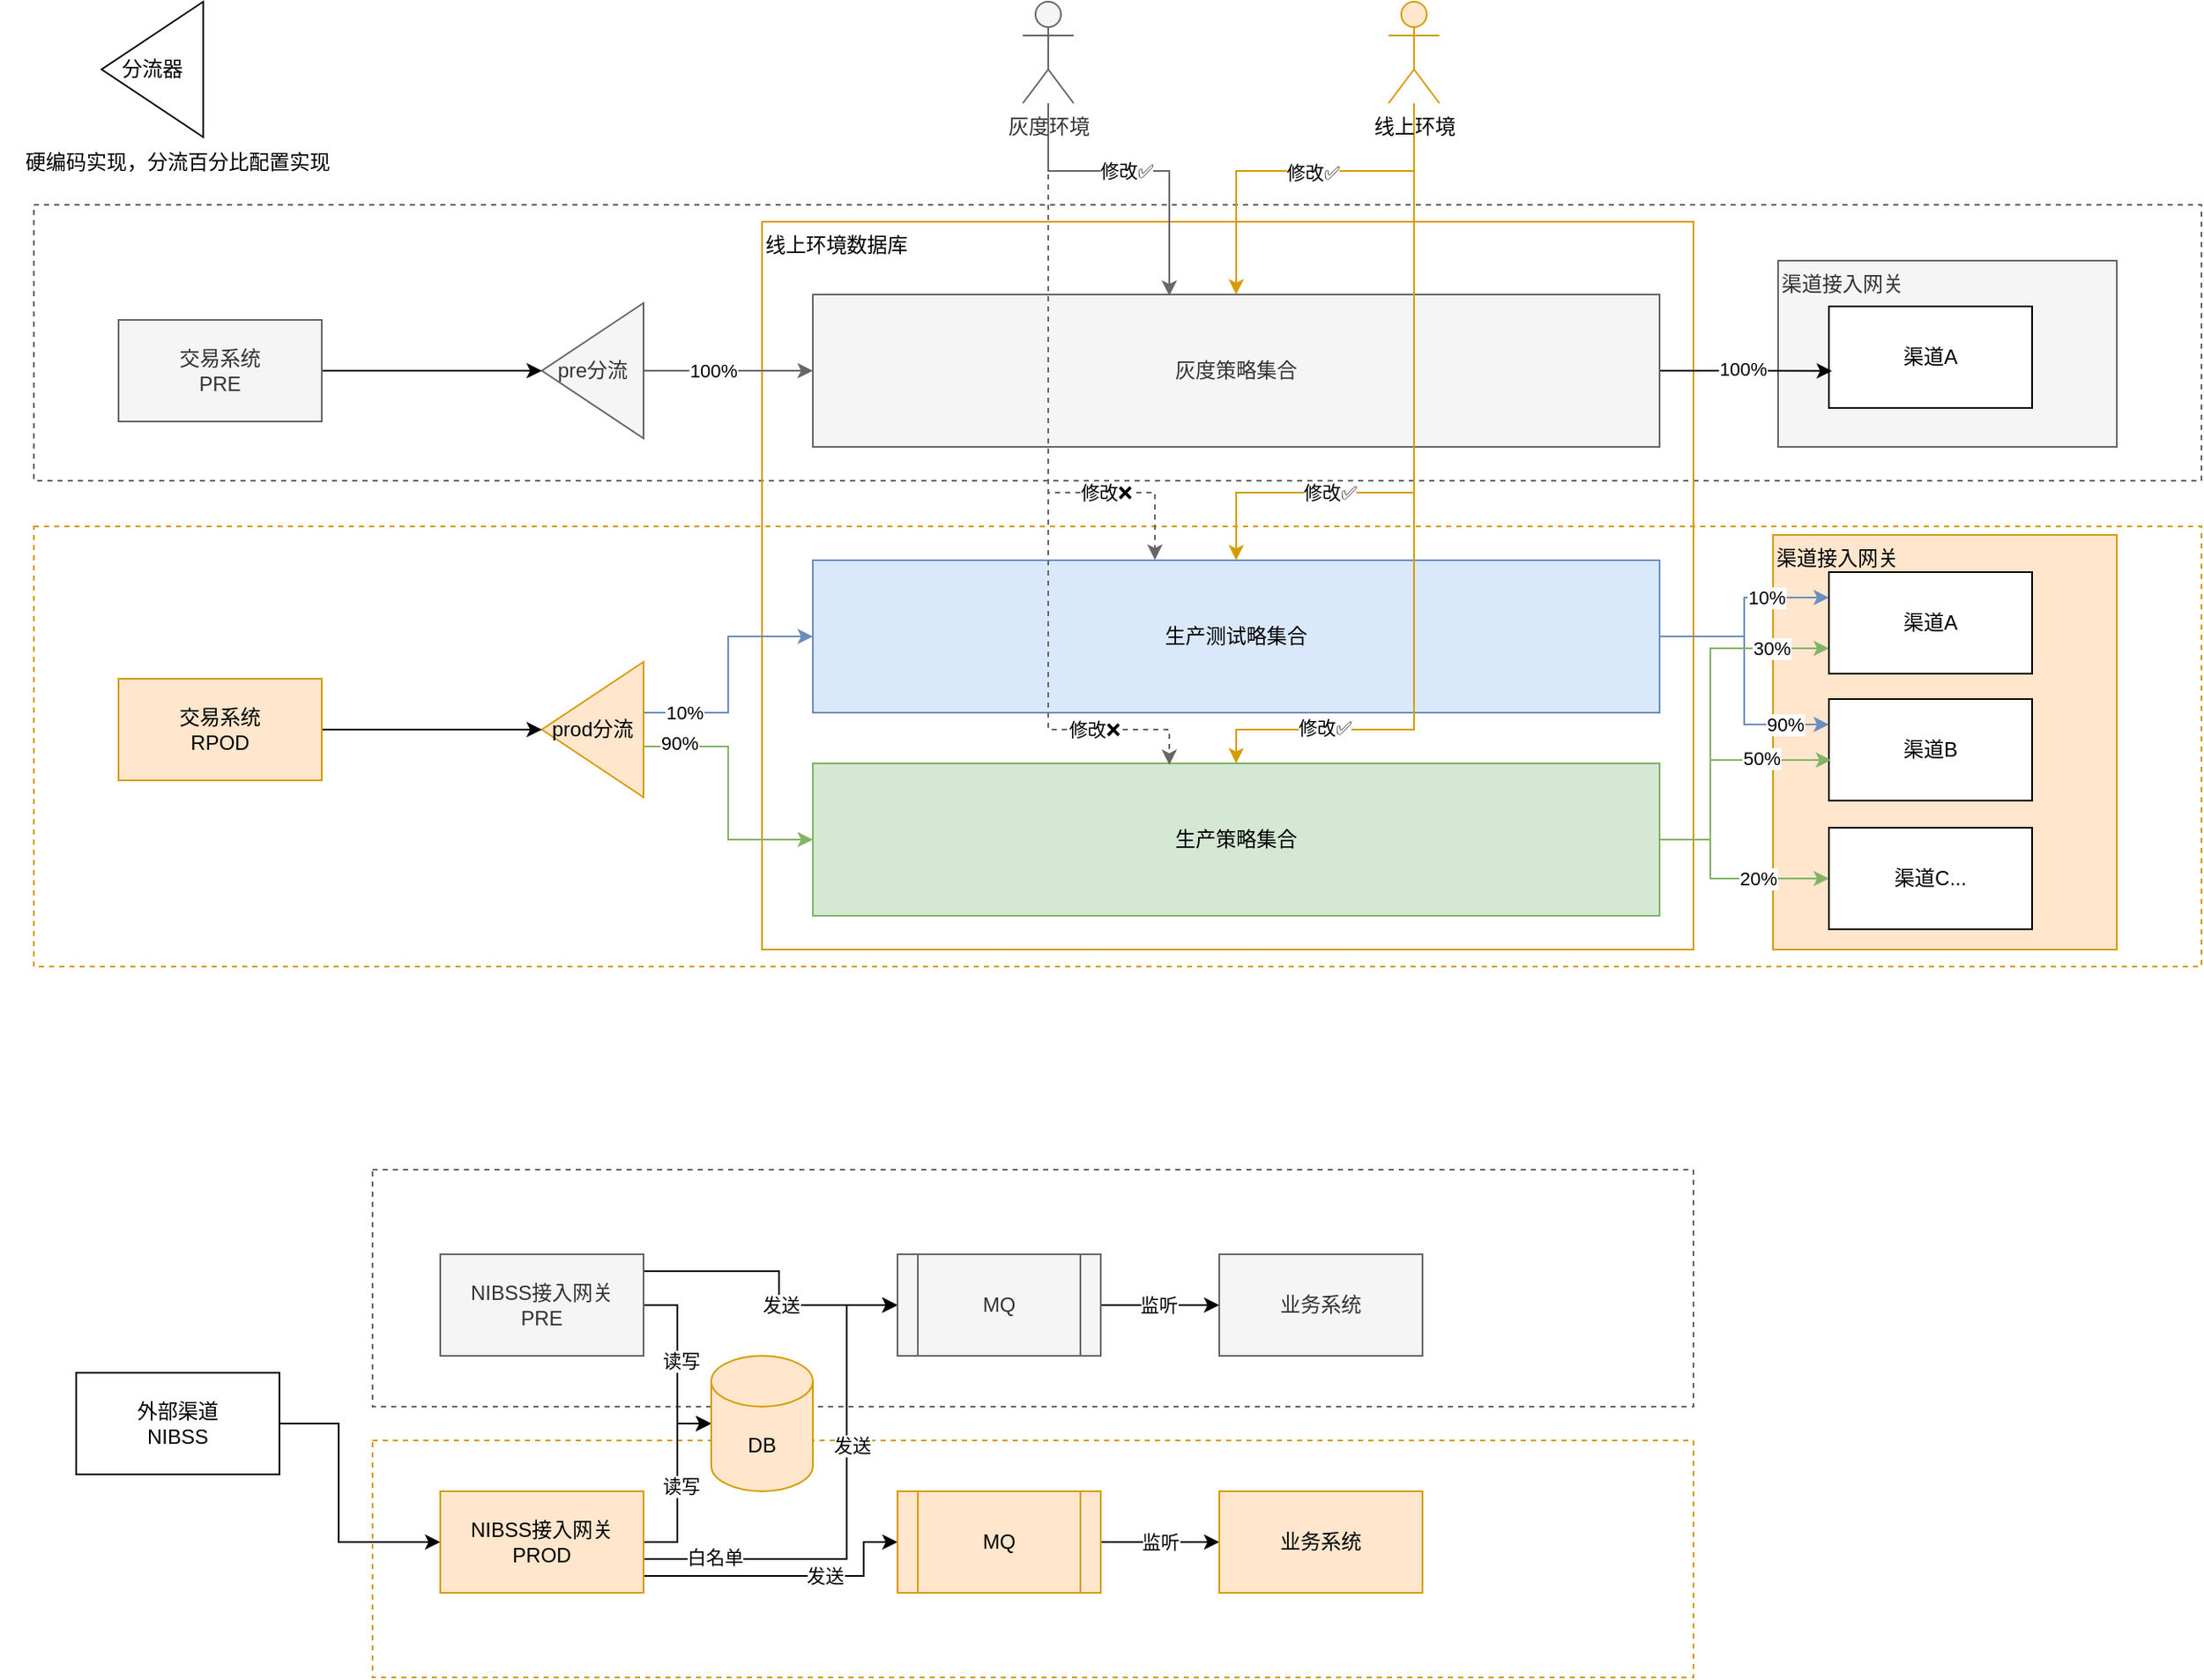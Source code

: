 <mxfile version="21.3.7" type="github">
  <diagram name="第 1 页" id="RpmNpa6aMW6kkdaHFz4-">
    <mxGraphModel dx="1832" dy="643" grid="1" gridSize="10" guides="1" tooltips="1" connect="1" arrows="1" fold="1" page="1" pageScale="1" pageWidth="827" pageHeight="1169" math="0" shadow="0">
      <root>
        <mxCell id="0" />
        <mxCell id="1" parent="0" />
        <mxCell id="86y4gmRjR3lS70lZ-zlJ-80" value="" style="rounded=0;whiteSpace=wrap;html=1;fillColor=none;strokeColor=#d79b00;dashed=1;" vertex="1" parent="1">
          <mxGeometry y="920" width="780" height="140" as="geometry" />
        </mxCell>
        <mxCell id="86y4gmRjR3lS70lZ-zlJ-97" value="" style="rounded=0;whiteSpace=wrap;html=1;fillColor=none;strokeColor=#666666;dashed=1;fontColor=#333333;" vertex="1" parent="1">
          <mxGeometry y="760" width="780" height="140" as="geometry" />
        </mxCell>
        <mxCell id="86y4gmRjR3lS70lZ-zlJ-76" value="" style="rounded=0;whiteSpace=wrap;html=1;fillColor=none;strokeColor=#666666;dashed=1;fontColor=#333333;" vertex="1" parent="1">
          <mxGeometry x="-200" y="190" width="1280" height="163" as="geometry" />
        </mxCell>
        <mxCell id="86y4gmRjR3lS70lZ-zlJ-73" value="" style="rounded=0;whiteSpace=wrap;html=1;fillColor=none;strokeColor=#D79B00;dashed=1;" vertex="1" parent="1">
          <mxGeometry x="-200" y="380" width="1280" height="260" as="geometry" />
        </mxCell>
        <mxCell id="86y4gmRjR3lS70lZ-zlJ-58" value="渠道接入网关" style="rounded=0;whiteSpace=wrap;html=1;fillColor=#ffe6cc;strokeColor=#d79b00;align=left;verticalAlign=top;" vertex="1" parent="1">
          <mxGeometry x="827" y="385" width="203" height="245" as="geometry" />
        </mxCell>
        <mxCell id="86y4gmRjR3lS70lZ-zlJ-39" value="渠道接入网关" style="rounded=0;whiteSpace=wrap;html=1;fillColor=#f5f5f5;strokeColor=#666666;align=left;verticalAlign=top;fontColor=#333333;" vertex="1" parent="1">
          <mxGeometry x="830" y="223" width="200" height="110" as="geometry" />
        </mxCell>
        <mxCell id="86y4gmRjR3lS70lZ-zlJ-41" value="渠道A" style="rounded=0;whiteSpace=wrap;html=1;" vertex="1" parent="1">
          <mxGeometry x="860" y="250" width="120" height="60" as="geometry" />
        </mxCell>
        <mxCell id="86y4gmRjR3lS70lZ-zlJ-42" value="渠道A" style="rounded=0;whiteSpace=wrap;html=1;" vertex="1" parent="1">
          <mxGeometry x="860" y="407" width="120" height="60" as="geometry" />
        </mxCell>
        <mxCell id="86y4gmRjR3lS70lZ-zlJ-43" value="渠道B" style="rounded=0;whiteSpace=wrap;html=1;" vertex="1" parent="1">
          <mxGeometry x="860" y="482" width="120" height="60" as="geometry" />
        </mxCell>
        <mxCell id="86y4gmRjR3lS70lZ-zlJ-44" value="渠道C..." style="rounded=0;whiteSpace=wrap;html=1;" vertex="1" parent="1">
          <mxGeometry x="860" y="558" width="120" height="60" as="geometry" />
        </mxCell>
        <mxCell id="86y4gmRjR3lS70lZ-zlJ-2" value="线上环境数据库" style="rounded=0;whiteSpace=wrap;html=1;fillColor=none;align=left;verticalAlign=top;strokeColor=#d79b00;gradientColor=none;" vertex="1" parent="1">
          <mxGeometry x="230" y="200" width="550" height="430" as="geometry" />
        </mxCell>
        <mxCell id="86y4gmRjR3lS70lZ-zlJ-60" style="edgeStyle=orthogonalEdgeStyle;rounded=0;orthogonalLoop=1;jettySize=auto;html=1;entryX=0.015;entryY=0.636;entryDx=0;entryDy=0;entryPerimeter=0;" edge="1" parent="1" source="86y4gmRjR3lS70lZ-zlJ-5" target="86y4gmRjR3lS70lZ-zlJ-41">
          <mxGeometry relative="1" as="geometry" />
        </mxCell>
        <mxCell id="86y4gmRjR3lS70lZ-zlJ-61" value="100%" style="edgeLabel;html=1;align=center;verticalAlign=middle;resizable=0;points=[];" vertex="1" connectable="0" parent="86y4gmRjR3lS70lZ-zlJ-60">
          <mxGeometry x="-0.019" y="1" relative="1" as="geometry">
            <mxPoint x="-1" as="offset" />
          </mxGeometry>
        </mxCell>
        <mxCell id="86y4gmRjR3lS70lZ-zlJ-5" value="灰度策略集合" style="rounded=0;whiteSpace=wrap;html=1;fillColor=#f5f5f5;fontColor=#333333;strokeColor=#666666;" vertex="1" parent="1">
          <mxGeometry x="260" y="243" width="500" height="90" as="geometry" />
        </mxCell>
        <mxCell id="86y4gmRjR3lS70lZ-zlJ-62" style="edgeStyle=orthogonalEdgeStyle;rounded=0;orthogonalLoop=1;jettySize=auto;html=1;entryX=0;entryY=0.25;entryDx=0;entryDy=0;fillColor=#dae8fc;strokeColor=#6c8ebf;" edge="1" parent="1" source="86y4gmRjR3lS70lZ-zlJ-6" target="86y4gmRjR3lS70lZ-zlJ-42">
          <mxGeometry relative="1" as="geometry" />
        </mxCell>
        <mxCell id="86y4gmRjR3lS70lZ-zlJ-64" value="10%" style="edgeLabel;html=1;align=center;verticalAlign=middle;resizable=0;points=[];" vertex="1" connectable="0" parent="86y4gmRjR3lS70lZ-zlJ-62">
          <mxGeometry x="0.4" relative="1" as="geometry">
            <mxPoint as="offset" />
          </mxGeometry>
        </mxCell>
        <mxCell id="86y4gmRjR3lS70lZ-zlJ-63" style="edgeStyle=orthogonalEdgeStyle;rounded=0;orthogonalLoop=1;jettySize=auto;html=1;entryX=0;entryY=0.25;entryDx=0;entryDy=0;fillColor=#dae8fc;strokeColor=#6c8ebf;" edge="1" parent="1" source="86y4gmRjR3lS70lZ-zlJ-6" target="86y4gmRjR3lS70lZ-zlJ-43">
          <mxGeometry relative="1" as="geometry" />
        </mxCell>
        <mxCell id="86y4gmRjR3lS70lZ-zlJ-65" value="90%" style="edgeLabel;html=1;align=center;verticalAlign=middle;resizable=0;points=[];" vertex="1" connectable="0" parent="86y4gmRjR3lS70lZ-zlJ-63">
          <mxGeometry x="0.659" relative="1" as="geometry">
            <mxPoint as="offset" />
          </mxGeometry>
        </mxCell>
        <mxCell id="86y4gmRjR3lS70lZ-zlJ-6" value="生产测试略集合" style="rounded=0;whiteSpace=wrap;html=1;fillColor=#dae8fc;strokeColor=#6c8ebf;" vertex="1" parent="1">
          <mxGeometry x="260" y="400" width="500" height="90" as="geometry" />
        </mxCell>
        <mxCell id="86y4gmRjR3lS70lZ-zlJ-67" style="edgeStyle=orthogonalEdgeStyle;rounded=0;orthogonalLoop=1;jettySize=auto;html=1;entryX=0;entryY=0.75;entryDx=0;entryDy=0;fillColor=#d5e8d4;strokeColor=#82b366;" edge="1" parent="1" source="86y4gmRjR3lS70lZ-zlJ-7" target="86y4gmRjR3lS70lZ-zlJ-42">
          <mxGeometry relative="1" as="geometry">
            <Array as="points">
              <mxPoint x="790" y="565" />
              <mxPoint x="790" y="452" />
            </Array>
          </mxGeometry>
        </mxCell>
        <mxCell id="86y4gmRjR3lS70lZ-zlJ-70" value="30%" style="edgeLabel;html=1;align=center;verticalAlign=middle;resizable=0;points=[];" vertex="1" connectable="0" parent="86y4gmRjR3lS70lZ-zlJ-67">
          <mxGeometry x="0.679" relative="1" as="geometry">
            <mxPoint as="offset" />
          </mxGeometry>
        </mxCell>
        <mxCell id="86y4gmRjR3lS70lZ-zlJ-68" style="edgeStyle=orthogonalEdgeStyle;rounded=0;orthogonalLoop=1;jettySize=auto;html=1;entryX=0.011;entryY=0.6;entryDx=0;entryDy=0;entryPerimeter=0;fillColor=#d5e8d4;strokeColor=#82b366;" edge="1" parent="1" source="86y4gmRjR3lS70lZ-zlJ-7" target="86y4gmRjR3lS70lZ-zlJ-43">
          <mxGeometry relative="1" as="geometry">
            <Array as="points">
              <mxPoint x="790" y="565" />
              <mxPoint x="790" y="518" />
            </Array>
          </mxGeometry>
        </mxCell>
        <mxCell id="86y4gmRjR3lS70lZ-zlJ-71" value="50%" style="edgeLabel;html=1;align=center;verticalAlign=middle;resizable=0;points=[];" vertex="1" connectable="0" parent="86y4gmRjR3lS70lZ-zlJ-68">
          <mxGeometry x="0.437" y="1" relative="1" as="geometry">
            <mxPoint as="offset" />
          </mxGeometry>
        </mxCell>
        <mxCell id="86y4gmRjR3lS70lZ-zlJ-69" style="edgeStyle=orthogonalEdgeStyle;rounded=0;orthogonalLoop=1;jettySize=auto;html=1;entryX=0;entryY=0.5;entryDx=0;entryDy=0;fillColor=#d5e8d4;strokeColor=#82b366;" edge="1" parent="1" source="86y4gmRjR3lS70lZ-zlJ-7" target="86y4gmRjR3lS70lZ-zlJ-44">
          <mxGeometry relative="1" as="geometry">
            <Array as="points">
              <mxPoint x="790" y="565" />
              <mxPoint x="790" y="588" />
            </Array>
          </mxGeometry>
        </mxCell>
        <mxCell id="86y4gmRjR3lS70lZ-zlJ-72" value="20%" style="edgeLabel;html=1;align=center;verticalAlign=middle;resizable=0;points=[];" vertex="1" connectable="0" parent="86y4gmRjR3lS70lZ-zlJ-69">
          <mxGeometry x="0.315" relative="1" as="geometry">
            <mxPoint as="offset" />
          </mxGeometry>
        </mxCell>
        <mxCell id="86y4gmRjR3lS70lZ-zlJ-7" value="生产策略集合" style="rounded=0;whiteSpace=wrap;html=1;fillColor=#d5e8d4;strokeColor=#82b366;" vertex="1" parent="1">
          <mxGeometry x="260" y="520" width="500" height="90" as="geometry" />
        </mxCell>
        <mxCell id="86y4gmRjR3lS70lZ-zlJ-9" style="edgeStyle=orthogonalEdgeStyle;rounded=0;orthogonalLoop=1;jettySize=auto;html=1;entryX=0;entryY=0.5;entryDx=0;entryDy=0;fillColor=#dae8fc;strokeColor=#6c8ebf;" edge="1" parent="1" source="86y4gmRjR3lS70lZ-zlJ-1" target="86y4gmRjR3lS70lZ-zlJ-6">
          <mxGeometry relative="1" as="geometry">
            <Array as="points">
              <mxPoint x="210" y="490" />
              <mxPoint x="210" y="445" />
            </Array>
          </mxGeometry>
        </mxCell>
        <mxCell id="86y4gmRjR3lS70lZ-zlJ-28" value="10%" style="edgeLabel;html=1;align=center;verticalAlign=middle;resizable=0;points=[];" vertex="1" connectable="0" parent="86y4gmRjR3lS70lZ-zlJ-9">
          <mxGeometry x="-0.673" relative="1" as="geometry">
            <mxPoint as="offset" />
          </mxGeometry>
        </mxCell>
        <mxCell id="86y4gmRjR3lS70lZ-zlJ-10" style="edgeStyle=orthogonalEdgeStyle;rounded=0;orthogonalLoop=1;jettySize=auto;html=1;entryX=0;entryY=0.5;entryDx=0;entryDy=0;fillColor=#d5e8d4;strokeColor=#82b366;" edge="1" parent="1" source="86y4gmRjR3lS70lZ-zlJ-1" target="86y4gmRjR3lS70lZ-zlJ-7">
          <mxGeometry relative="1" as="geometry">
            <Array as="points">
              <mxPoint x="210" y="510" />
              <mxPoint x="210" y="565" />
            </Array>
          </mxGeometry>
        </mxCell>
        <mxCell id="86y4gmRjR3lS70lZ-zlJ-29" value="90%" style="edgeLabel;html=1;align=center;verticalAlign=middle;resizable=0;points=[];" vertex="1" connectable="0" parent="86y4gmRjR3lS70lZ-zlJ-10">
          <mxGeometry x="-0.738" y="2" relative="1" as="geometry">
            <mxPoint as="offset" />
          </mxGeometry>
        </mxCell>
        <mxCell id="86y4gmRjR3lS70lZ-zlJ-1" value="prod分流" style="triangle;whiteSpace=wrap;html=1;direction=west;fillColor=#ffe6cc;strokeColor=#d79b00;" vertex="1" parent="1">
          <mxGeometry x="100" y="460" width="60" height="80" as="geometry" />
        </mxCell>
        <mxCell id="86y4gmRjR3lS70lZ-zlJ-12" style="edgeStyle=orthogonalEdgeStyle;rounded=0;orthogonalLoop=1;jettySize=auto;html=1;entryX=0;entryY=0.5;entryDx=0;entryDy=0;fillColor=#f5f5f5;strokeColor=#666666;" edge="1" parent="1" source="86y4gmRjR3lS70lZ-zlJ-11" target="86y4gmRjR3lS70lZ-zlJ-5">
          <mxGeometry relative="1" as="geometry">
            <Array as="points">
              <mxPoint x="190" y="288" />
              <mxPoint x="190" y="288" />
            </Array>
          </mxGeometry>
        </mxCell>
        <mxCell id="86y4gmRjR3lS70lZ-zlJ-30" value="100%" style="edgeLabel;html=1;align=center;verticalAlign=middle;resizable=0;points=[];" vertex="1" connectable="0" parent="86y4gmRjR3lS70lZ-zlJ-12">
          <mxGeometry x="-0.608" y="1" relative="1" as="geometry">
            <mxPoint x="21" y="1" as="offset" />
          </mxGeometry>
        </mxCell>
        <mxCell id="86y4gmRjR3lS70lZ-zlJ-11" value="pre分流" style="triangle;whiteSpace=wrap;html=1;direction=west;fillColor=#f5f5f5;strokeColor=#666666;fontColor=#333333;" vertex="1" parent="1">
          <mxGeometry x="100" y="248" width="60" height="80" as="geometry" />
        </mxCell>
        <mxCell id="86y4gmRjR3lS70lZ-zlJ-20" style="edgeStyle=orthogonalEdgeStyle;rounded=0;orthogonalLoop=1;jettySize=auto;html=1;entryX=0.421;entryY=0.008;entryDx=0;entryDy=0;entryPerimeter=0;fillColor=#f5f5f5;strokeColor=#666666;" edge="1" parent="1" source="86y4gmRjR3lS70lZ-zlJ-15" target="86y4gmRjR3lS70lZ-zlJ-5">
          <mxGeometry relative="1" as="geometry">
            <mxPoint x="470" y="240" as="targetPoint" />
            <Array as="points">
              <mxPoint x="399" y="170" />
              <mxPoint x="470" y="170" />
            </Array>
          </mxGeometry>
        </mxCell>
        <mxCell id="86y4gmRjR3lS70lZ-zlJ-21" value="修改✅" style="edgeLabel;html=1;align=center;verticalAlign=middle;resizable=0;points=[];" vertex="1" connectable="0" parent="86y4gmRjR3lS70lZ-zlJ-20">
          <mxGeometry x="-0.355" relative="1" as="geometry">
            <mxPoint x="26" as="offset" />
          </mxGeometry>
        </mxCell>
        <mxCell id="86y4gmRjR3lS70lZ-zlJ-26" style="edgeStyle=orthogonalEdgeStyle;rounded=0;orthogonalLoop=1;jettySize=auto;html=1;dashed=1;entryX=0.404;entryY=-0.003;entryDx=0;entryDy=0;entryPerimeter=0;fillColor=#f5f5f5;strokeColor=#666666;" edge="1" parent="1" source="86y4gmRjR3lS70lZ-zlJ-15" target="86y4gmRjR3lS70lZ-zlJ-6">
          <mxGeometry relative="1" as="geometry">
            <mxPoint x="460" y="380" as="targetPoint" />
            <Array as="points">
              <mxPoint x="399" y="360" />
              <mxPoint x="462" y="360" />
            </Array>
          </mxGeometry>
        </mxCell>
        <mxCell id="86y4gmRjR3lS70lZ-zlJ-27" value="修改❌" style="edgeLabel;html=1;align=center;verticalAlign=middle;resizable=0;points=[];" vertex="1" connectable="0" parent="86y4gmRjR3lS70lZ-zlJ-26">
          <mxGeometry x="0.503" relative="1" as="geometry">
            <mxPoint x="14" as="offset" />
          </mxGeometry>
        </mxCell>
        <mxCell id="86y4gmRjR3lS70lZ-zlJ-74" style="edgeStyle=orthogonalEdgeStyle;rounded=0;orthogonalLoop=1;jettySize=auto;html=1;entryX=0.421;entryY=0.01;entryDx=0;entryDy=0;entryPerimeter=0;dashed=1;fillColor=#f5f5f5;strokeColor=#666666;" edge="1" parent="1" source="86y4gmRjR3lS70lZ-zlJ-15" target="86y4gmRjR3lS70lZ-zlJ-7">
          <mxGeometry relative="1" as="geometry">
            <Array as="points">
              <mxPoint x="399" y="500" />
              <mxPoint x="470" y="500" />
            </Array>
          </mxGeometry>
        </mxCell>
        <mxCell id="86y4gmRjR3lS70lZ-zlJ-75" value="修改❌" style="edgeLabel;html=1;align=center;verticalAlign=middle;resizable=0;points=[];" vertex="1" connectable="0" parent="86y4gmRjR3lS70lZ-zlJ-74">
          <mxGeometry x="0.715" relative="1" as="geometry">
            <mxPoint as="offset" />
          </mxGeometry>
        </mxCell>
        <mxCell id="86y4gmRjR3lS70lZ-zlJ-15" value="灰度环境" style="shape=umlActor;verticalLabelPosition=bottom;verticalAlign=top;html=1;outlineConnect=0;fillColor=#f5f5f5;fontColor=#333333;strokeColor=#666666;" vertex="1" parent="1">
          <mxGeometry x="384" y="70" width="30" height="60" as="geometry" />
        </mxCell>
        <mxCell id="86y4gmRjR3lS70lZ-zlJ-17" style="edgeStyle=orthogonalEdgeStyle;rounded=0;orthogonalLoop=1;jettySize=auto;html=1;entryX=0.5;entryY=0;entryDx=0;entryDy=0;fillColor=#ffe6cc;strokeColor=#d79b00;" edge="1" parent="1" source="86y4gmRjR3lS70lZ-zlJ-16" target="86y4gmRjR3lS70lZ-zlJ-5">
          <mxGeometry relative="1" as="geometry">
            <Array as="points">
              <mxPoint x="615" y="170" />
              <mxPoint x="510" y="170" />
            </Array>
          </mxGeometry>
        </mxCell>
        <mxCell id="86y4gmRjR3lS70lZ-zlJ-18" value="修改✅" style="edgeLabel;html=1;align=center;verticalAlign=middle;resizable=0;points=[];" vertex="1" connectable="0" parent="86y4gmRjR3lS70lZ-zlJ-17">
          <mxGeometry x="-0.082" y="1" relative="1" as="geometry">
            <mxPoint as="offset" />
          </mxGeometry>
        </mxCell>
        <mxCell id="86y4gmRjR3lS70lZ-zlJ-22" style="edgeStyle=orthogonalEdgeStyle;rounded=0;orthogonalLoop=1;jettySize=auto;html=1;entryX=0.5;entryY=0;entryDx=0;entryDy=0;fillColor=#ffe6cc;strokeColor=#d79b00;" edge="1" parent="1" source="86y4gmRjR3lS70lZ-zlJ-16" target="86y4gmRjR3lS70lZ-zlJ-6">
          <mxGeometry relative="1" as="geometry">
            <Array as="points">
              <mxPoint x="615" y="360" />
              <mxPoint x="510" y="360" />
            </Array>
          </mxGeometry>
        </mxCell>
        <mxCell id="86y4gmRjR3lS70lZ-zlJ-23" value="修改✅" style="edgeLabel;html=1;align=center;verticalAlign=middle;resizable=0;points=[];" vertex="1" connectable="0" parent="86y4gmRjR3lS70lZ-zlJ-22">
          <mxGeometry x="0.631" relative="1" as="geometry">
            <mxPoint x="26" as="offset" />
          </mxGeometry>
        </mxCell>
        <mxCell id="86y4gmRjR3lS70lZ-zlJ-24" style="edgeStyle=orthogonalEdgeStyle;rounded=0;orthogonalLoop=1;jettySize=auto;html=1;entryX=0.5;entryY=0;entryDx=0;entryDy=0;fillColor=#ffe6cc;strokeColor=#d79b00;" edge="1" parent="1" source="86y4gmRjR3lS70lZ-zlJ-16" target="86y4gmRjR3lS70lZ-zlJ-7">
          <mxGeometry relative="1" as="geometry">
            <Array as="points">
              <mxPoint x="615" y="500" />
              <mxPoint x="510" y="500" />
            </Array>
          </mxGeometry>
        </mxCell>
        <mxCell id="86y4gmRjR3lS70lZ-zlJ-25" value="修改✅" style="edgeLabel;html=1;align=center;verticalAlign=middle;resizable=0;points=[];" vertex="1" connectable="0" parent="86y4gmRjR3lS70lZ-zlJ-24">
          <mxGeometry x="0.71" y="-1" relative="1" as="geometry">
            <mxPoint as="offset" />
          </mxGeometry>
        </mxCell>
        <mxCell id="86y4gmRjR3lS70lZ-zlJ-16" value="线上环境" style="shape=umlActor;verticalLabelPosition=bottom;verticalAlign=top;html=1;outlineConnect=0;fillColor=#ffe6cc;strokeColor=#d79b00;" vertex="1" parent="1">
          <mxGeometry x="600" y="70" width="30" height="60" as="geometry" />
        </mxCell>
        <mxCell id="86y4gmRjR3lS70lZ-zlJ-34" style="edgeStyle=orthogonalEdgeStyle;rounded=0;orthogonalLoop=1;jettySize=auto;html=1;entryX=1;entryY=0.5;entryDx=0;entryDy=0;" edge="1" parent="1" source="86y4gmRjR3lS70lZ-zlJ-32" target="86y4gmRjR3lS70lZ-zlJ-11">
          <mxGeometry relative="1" as="geometry" />
        </mxCell>
        <mxCell id="86y4gmRjR3lS70lZ-zlJ-32" value="交易系统&lt;br&gt;PRE" style="rounded=0;whiteSpace=wrap;html=1;fillColor=#f5f5f5;fontColor=#333333;strokeColor=#666666;" vertex="1" parent="1">
          <mxGeometry x="-150" y="258" width="120" height="60" as="geometry" />
        </mxCell>
        <mxCell id="86y4gmRjR3lS70lZ-zlJ-35" style="edgeStyle=orthogonalEdgeStyle;rounded=0;orthogonalLoop=1;jettySize=auto;html=1;entryX=1;entryY=0.5;entryDx=0;entryDy=0;" edge="1" parent="1" source="86y4gmRjR3lS70lZ-zlJ-33" target="86y4gmRjR3lS70lZ-zlJ-1">
          <mxGeometry relative="1" as="geometry" />
        </mxCell>
        <mxCell id="86y4gmRjR3lS70lZ-zlJ-33" value="交易系统&lt;br&gt;RPOD" style="rounded=0;whiteSpace=wrap;html=1;fillColor=#ffe6cc;strokeColor=#d79b00;" vertex="1" parent="1">
          <mxGeometry x="-150" y="470" width="120" height="60" as="geometry" />
        </mxCell>
        <mxCell id="86y4gmRjR3lS70lZ-zlJ-37" value="分流器" style="triangle;whiteSpace=wrap;html=1;direction=west;" vertex="1" parent="1">
          <mxGeometry x="-160" y="70" width="60" height="80" as="geometry" />
        </mxCell>
        <mxCell id="86y4gmRjR3lS70lZ-zlJ-38" value="硬编码实现，分流百分比配置实现" style="text;html=1;strokeColor=none;fillColor=none;align=center;verticalAlign=middle;whiteSpace=wrap;rounded=0;" vertex="1" parent="1">
          <mxGeometry x="-220" y="150" width="210" height="30" as="geometry" />
        </mxCell>
        <mxCell id="86y4gmRjR3lS70lZ-zlJ-82" style="edgeStyle=orthogonalEdgeStyle;rounded=0;orthogonalLoop=1;jettySize=auto;html=1;entryX=0;entryY=0.5;entryDx=0;entryDy=0;" edge="1" parent="1" source="86y4gmRjR3lS70lZ-zlJ-78" target="86y4gmRjR3lS70lZ-zlJ-79">
          <mxGeometry relative="1" as="geometry">
            <Array as="points">
              <mxPoint x="-20" y="910" />
              <mxPoint x="-20" y="980" />
            </Array>
          </mxGeometry>
        </mxCell>
        <mxCell id="86y4gmRjR3lS70lZ-zlJ-78" value="外部渠道&lt;br&gt;NIBSS" style="rounded=0;whiteSpace=wrap;html=1;" vertex="1" parent="1">
          <mxGeometry x="-175" y="880" width="120" height="60" as="geometry" />
        </mxCell>
        <mxCell id="86y4gmRjR3lS70lZ-zlJ-84" style="edgeStyle=orthogonalEdgeStyle;rounded=0;orthogonalLoop=1;jettySize=auto;html=1;entryX=0;entryY=0.5;entryDx=0;entryDy=0;entryPerimeter=0;" edge="1" parent="1" source="86y4gmRjR3lS70lZ-zlJ-79" target="86y4gmRjR3lS70lZ-zlJ-83">
          <mxGeometry relative="1" as="geometry" />
        </mxCell>
        <mxCell id="86y4gmRjR3lS70lZ-zlJ-89" value="读写" style="edgeLabel;html=1;align=center;verticalAlign=middle;resizable=0;points=[];" vertex="1" connectable="0" parent="86y4gmRjR3lS70lZ-zlJ-84">
          <mxGeometry x="-0.036" y="-2" relative="1" as="geometry">
            <mxPoint as="offset" />
          </mxGeometry>
        </mxCell>
        <mxCell id="86y4gmRjR3lS70lZ-zlJ-88" style="edgeStyle=orthogonalEdgeStyle;rounded=0;orthogonalLoop=1;jettySize=auto;html=1;entryX=0;entryY=0.5;entryDx=0;entryDy=0;" edge="1" parent="1" source="86y4gmRjR3lS70lZ-zlJ-79" target="86y4gmRjR3lS70lZ-zlJ-87">
          <mxGeometry relative="1" as="geometry">
            <Array as="points">
              <mxPoint x="290" y="1000" />
              <mxPoint x="290" y="980" />
            </Array>
          </mxGeometry>
        </mxCell>
        <mxCell id="86y4gmRjR3lS70lZ-zlJ-91" value="发送" style="edgeLabel;html=1;align=center;verticalAlign=middle;resizable=0;points=[];" vertex="1" connectable="0" parent="86y4gmRjR3lS70lZ-zlJ-88">
          <mxGeometry x="0.25" relative="1" as="geometry">
            <mxPoint as="offset" />
          </mxGeometry>
        </mxCell>
        <mxCell id="86y4gmRjR3lS70lZ-zlJ-94" style="edgeStyle=orthogonalEdgeStyle;rounded=0;orthogonalLoop=1;jettySize=auto;html=1;entryX=0;entryY=0.5;entryDx=0;entryDy=0;" edge="1" parent="1" source="86y4gmRjR3lS70lZ-zlJ-79" target="86y4gmRjR3lS70lZ-zlJ-86">
          <mxGeometry relative="1" as="geometry">
            <Array as="points">
              <mxPoint x="280" y="990" />
              <mxPoint x="280" y="840" />
            </Array>
          </mxGeometry>
        </mxCell>
        <mxCell id="86y4gmRjR3lS70lZ-zlJ-95" value="发送" style="edgeLabel;html=1;align=center;verticalAlign=middle;resizable=0;points=[];" vertex="1" connectable="0" parent="86y4gmRjR3lS70lZ-zlJ-94">
          <mxGeometry x="0.245" y="-3" relative="1" as="geometry">
            <mxPoint as="offset" />
          </mxGeometry>
        </mxCell>
        <mxCell id="86y4gmRjR3lS70lZ-zlJ-96" value="白名单" style="edgeLabel;html=1;align=center;verticalAlign=middle;resizable=0;points=[];" vertex="1" connectable="0" parent="86y4gmRjR3lS70lZ-zlJ-94">
          <mxGeometry x="-0.719" y="1" relative="1" as="geometry">
            <mxPoint as="offset" />
          </mxGeometry>
        </mxCell>
        <mxCell id="86y4gmRjR3lS70lZ-zlJ-79" value="NIBSS接入网关&lt;br&gt;PROD" style="rounded=0;whiteSpace=wrap;html=1;fillColor=#ffe6cc;strokeColor=#d79b00;" vertex="1" parent="1">
          <mxGeometry x="40" y="950" width="120" height="60" as="geometry" />
        </mxCell>
        <mxCell id="86y4gmRjR3lS70lZ-zlJ-85" style="edgeStyle=orthogonalEdgeStyle;rounded=0;orthogonalLoop=1;jettySize=auto;html=1;entryX=0;entryY=0.5;entryDx=0;entryDy=0;entryPerimeter=0;" edge="1" parent="1" source="86y4gmRjR3lS70lZ-zlJ-81" target="86y4gmRjR3lS70lZ-zlJ-83">
          <mxGeometry relative="1" as="geometry" />
        </mxCell>
        <mxCell id="86y4gmRjR3lS70lZ-zlJ-90" value="读写" style="edgeLabel;html=1;align=center;verticalAlign=middle;resizable=0;points=[];" vertex="1" connectable="0" parent="86y4gmRjR3lS70lZ-zlJ-85">
          <mxGeometry x="-0.048" y="2" relative="1" as="geometry">
            <mxPoint as="offset" />
          </mxGeometry>
        </mxCell>
        <mxCell id="86y4gmRjR3lS70lZ-zlJ-92" style="edgeStyle=orthogonalEdgeStyle;rounded=0;orthogonalLoop=1;jettySize=auto;html=1;entryX=0;entryY=0.5;entryDx=0;entryDy=0;" edge="1" parent="1" source="86y4gmRjR3lS70lZ-zlJ-81" target="86y4gmRjR3lS70lZ-zlJ-86">
          <mxGeometry relative="1" as="geometry">
            <Array as="points">
              <mxPoint x="240" y="820" />
              <mxPoint x="240" y="840" />
            </Array>
          </mxGeometry>
        </mxCell>
        <mxCell id="86y4gmRjR3lS70lZ-zlJ-93" value="发送" style="edgeLabel;html=1;align=center;verticalAlign=middle;resizable=0;points=[];" vertex="1" connectable="0" parent="86y4gmRjR3lS70lZ-zlJ-92">
          <mxGeometry x="0.189" relative="1" as="geometry">
            <mxPoint as="offset" />
          </mxGeometry>
        </mxCell>
        <mxCell id="86y4gmRjR3lS70lZ-zlJ-81" value="NIBSS接入网关&lt;br&gt;PRE" style="rounded=0;whiteSpace=wrap;html=1;fillColor=#f5f5f5;strokeColor=#666666;fontColor=#333333;" vertex="1" parent="1">
          <mxGeometry x="40" y="810" width="120" height="60" as="geometry" />
        </mxCell>
        <mxCell id="86y4gmRjR3lS70lZ-zlJ-83" value="DB" style="shape=cylinder3;whiteSpace=wrap;html=1;boundedLbl=1;backgroundOutline=1;size=15;fillColor=#ffe6cc;strokeColor=#d79b00;" vertex="1" parent="1">
          <mxGeometry x="200" y="870" width="60" height="80" as="geometry" />
        </mxCell>
        <mxCell id="86y4gmRjR3lS70lZ-zlJ-100" style="edgeStyle=orthogonalEdgeStyle;rounded=0;orthogonalLoop=1;jettySize=auto;html=1;entryX=0;entryY=0.5;entryDx=0;entryDy=0;" edge="1" parent="1" source="86y4gmRjR3lS70lZ-zlJ-86" target="86y4gmRjR3lS70lZ-zlJ-98">
          <mxGeometry relative="1" as="geometry" />
        </mxCell>
        <mxCell id="86y4gmRjR3lS70lZ-zlJ-101" value="监听" style="edgeLabel;html=1;align=center;verticalAlign=middle;resizable=0;points=[];" vertex="1" connectable="0" parent="86y4gmRjR3lS70lZ-zlJ-100">
          <mxGeometry x="-0.035" relative="1" as="geometry">
            <mxPoint as="offset" />
          </mxGeometry>
        </mxCell>
        <mxCell id="86y4gmRjR3lS70lZ-zlJ-86" value="MQ" style="shape=process;whiteSpace=wrap;html=1;backgroundOutline=1;fillColor=#f5f5f5;fontColor=#333333;strokeColor=#666666;" vertex="1" parent="1">
          <mxGeometry x="310" y="810" width="120" height="60" as="geometry" />
        </mxCell>
        <mxCell id="86y4gmRjR3lS70lZ-zlJ-102" style="edgeStyle=orthogonalEdgeStyle;rounded=0;orthogonalLoop=1;jettySize=auto;html=1;entryX=0;entryY=0.5;entryDx=0;entryDy=0;" edge="1" parent="1" source="86y4gmRjR3lS70lZ-zlJ-87" target="86y4gmRjR3lS70lZ-zlJ-99">
          <mxGeometry relative="1" as="geometry" />
        </mxCell>
        <mxCell id="86y4gmRjR3lS70lZ-zlJ-103" value="监听" style="edgeLabel;html=1;align=center;verticalAlign=middle;resizable=0;points=[];" vertex="1" connectable="0" parent="86y4gmRjR3lS70lZ-zlJ-102">
          <mxGeometry x="-0.013" relative="1" as="geometry">
            <mxPoint as="offset" />
          </mxGeometry>
        </mxCell>
        <mxCell id="86y4gmRjR3lS70lZ-zlJ-87" value="MQ" style="shape=process;whiteSpace=wrap;html=1;backgroundOutline=1;fillColor=#ffe6cc;strokeColor=#d79b00;" vertex="1" parent="1">
          <mxGeometry x="310" y="950" width="120" height="60" as="geometry" />
        </mxCell>
        <mxCell id="86y4gmRjR3lS70lZ-zlJ-98" value="业务系统" style="rounded=0;whiteSpace=wrap;html=1;fillColor=#f5f5f5;fontColor=#333333;strokeColor=#666666;" vertex="1" parent="1">
          <mxGeometry x="500" y="810" width="120" height="60" as="geometry" />
        </mxCell>
        <mxCell id="86y4gmRjR3lS70lZ-zlJ-99" value="业务系统" style="rounded=0;whiteSpace=wrap;html=1;fillColor=#ffe6cc;strokeColor=#d79b00;" vertex="1" parent="1">
          <mxGeometry x="500" y="950" width="120" height="60" as="geometry" />
        </mxCell>
      </root>
    </mxGraphModel>
  </diagram>
</mxfile>
